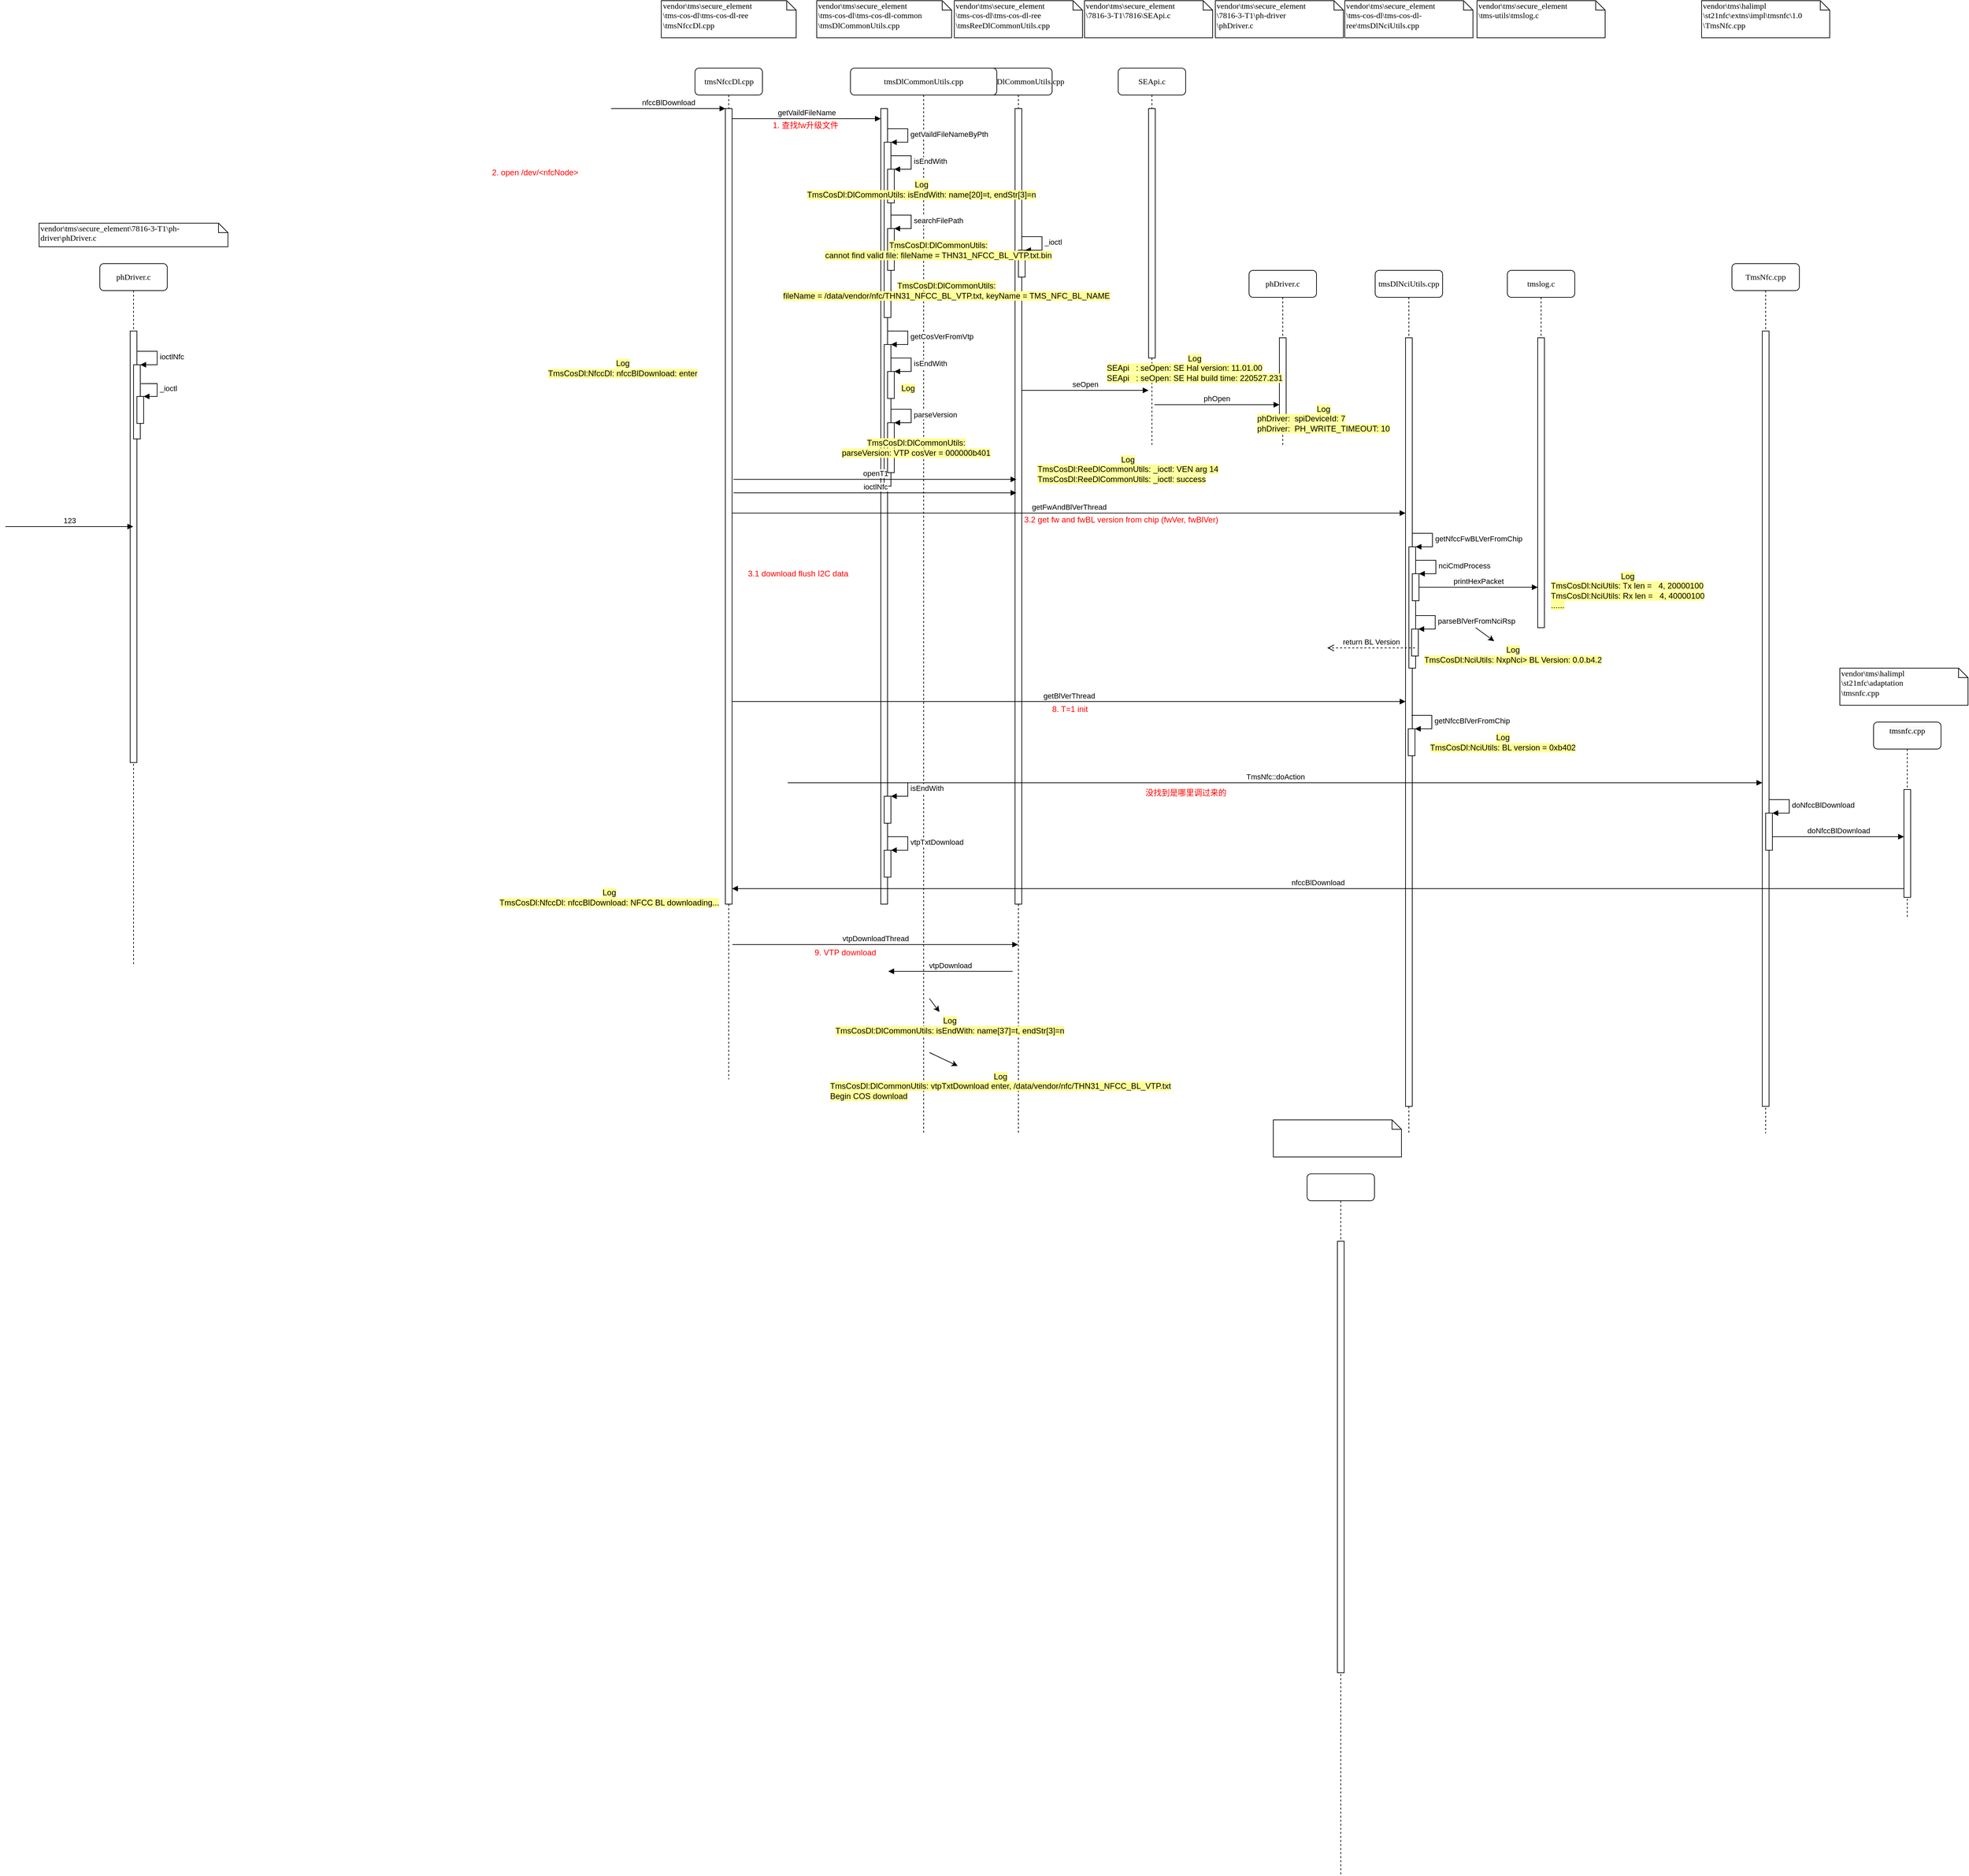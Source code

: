 <mxfile version="20.0.4" type="github">
  <diagram name="Page-1" id="13e1069c-82ec-6db2-03f1-153e76fe0fe0">
    <mxGraphModel dx="3437" dy="1519" grid="1" gridSize="10" guides="1" tooltips="1" connect="1" arrows="1" fold="1" page="1" pageScale="1" pageWidth="1100" pageHeight="850" background="none" math="0" shadow="0">
      <root>
        <mxCell id="0" />
        <mxCell id="1" parent="0" />
        <mxCell id="6wgtEtR7sXNdbjSEoORC-1" value="tmsReeDlCommonUtils.cpp" style="shape=umlLifeline;perimeter=lifelinePerimeter;whiteSpace=wrap;html=1;container=1;collapsible=0;recursiveResize=0;outlineConnect=0;rounded=1;shadow=0;comic=0;labelBackgroundColor=none;strokeWidth=1;fontFamily=Verdana;fontSize=12;align=center;" parent="1" vertex="1">
          <mxGeometry x="-628" y="-500" width="100" height="1580" as="geometry" />
        </mxCell>
        <mxCell id="6wgtEtR7sXNdbjSEoORC-2" value="" style="html=1;points=[];perimeter=orthogonalPerimeter;rounded=0;shadow=0;comic=0;labelBackgroundColor=none;strokeWidth=1;fontFamily=Verdana;fontSize=12;align=center;" parent="6wgtEtR7sXNdbjSEoORC-1" vertex="1">
          <mxGeometry x="45" y="60" width="10" height="1180" as="geometry" />
        </mxCell>
        <mxCell id="6wgtEtR7sXNdbjSEoORC-88" value="" style="html=1;points=[];perimeter=orthogonalPerimeter;" parent="6wgtEtR7sXNdbjSEoORC-1" vertex="1">
          <mxGeometry x="50" y="270" width="10" height="40" as="geometry" />
        </mxCell>
        <mxCell id="6wgtEtR7sXNdbjSEoORC-89" value="_ioctl" style="edgeStyle=orthogonalEdgeStyle;html=1;align=left;spacingLeft=2;endArrow=block;rounded=0;entryX=1;entryY=0;" parent="6wgtEtR7sXNdbjSEoORC-1" target="6wgtEtR7sXNdbjSEoORC-88" edge="1">
          <mxGeometry relative="1" as="geometry">
            <mxPoint x="55" y="250" as="sourcePoint" />
            <Array as="points">
              <mxPoint x="85" y="250" />
            </Array>
          </mxGeometry>
        </mxCell>
        <mxCell id="6wgtEtR7sXNdbjSEoORC-37" value="tmsDlCommonUtils.cpp" style="shape=umlLifeline;perimeter=lifelinePerimeter;whiteSpace=wrap;html=1;container=1;collapsible=0;recursiveResize=0;outlineConnect=0;rounded=1;shadow=0;comic=0;labelBackgroundColor=none;strokeWidth=1;fontFamily=Verdana;fontSize=12;align=center;" parent="1" vertex="1">
          <mxGeometry x="-827" y="-500" width="217" height="1580" as="geometry" />
        </mxCell>
        <mxCell id="6wgtEtR7sXNdbjSEoORC-38" value="" style="html=1;points=[];perimeter=orthogonalPerimeter;rounded=0;shadow=0;comic=0;labelBackgroundColor=none;strokeWidth=1;fontFamily=Verdana;fontSize=12;align=center;" parent="6wgtEtR7sXNdbjSEoORC-37" vertex="1">
          <mxGeometry x="45" y="60" width="10" height="1180" as="geometry" />
        </mxCell>
        <mxCell id="6wgtEtR7sXNdbjSEoORC-39" value="" style="html=1;points=[];perimeter=orthogonalPerimeter;" parent="6wgtEtR7sXNdbjSEoORC-37" vertex="1">
          <mxGeometry x="50" y="1080" width="10" height="40" as="geometry" />
        </mxCell>
        <mxCell id="6wgtEtR7sXNdbjSEoORC-40" value="isEndWith" style="edgeStyle=orthogonalEdgeStyle;html=1;align=left;spacingLeft=2;endArrow=block;rounded=0;entryX=1;entryY=0;" parent="6wgtEtR7sXNdbjSEoORC-37" target="6wgtEtR7sXNdbjSEoORC-39" edge="1">
          <mxGeometry relative="1" as="geometry">
            <mxPoint x="55" y="1060" as="sourcePoint" />
            <Array as="points">
              <mxPoint x="85" y="1060" />
            </Array>
          </mxGeometry>
        </mxCell>
        <mxCell id="6wgtEtR7sXNdbjSEoORC-41" value="" style="html=1;points=[];perimeter=orthogonalPerimeter;" parent="6wgtEtR7sXNdbjSEoORC-37" vertex="1">
          <mxGeometry x="50" y="1160" width="10" height="40" as="geometry" />
        </mxCell>
        <mxCell id="6wgtEtR7sXNdbjSEoORC-42" value="vtpTxtDownload" style="edgeStyle=orthogonalEdgeStyle;html=1;align=left;spacingLeft=2;endArrow=block;rounded=0;entryX=1;entryY=0;" parent="6wgtEtR7sXNdbjSEoORC-37" target="6wgtEtR7sXNdbjSEoORC-41" edge="1">
          <mxGeometry relative="1" as="geometry">
            <mxPoint x="55" y="1140" as="sourcePoint" />
            <Array as="points">
              <mxPoint x="85" y="1140" />
            </Array>
          </mxGeometry>
        </mxCell>
        <object label="getVaildFileName" id="6wgtEtR7sXNdbjSEoORC-49">
          <mxCell style="html=1;verticalAlign=bottom;endArrow=block;rounded=0;" parent="6wgtEtR7sXNdbjSEoORC-37" edge="1">
            <mxGeometry width="80" relative="1" as="geometry">
              <mxPoint x="-175.5" y="75" as="sourcePoint" />
              <mxPoint x="45" y="75" as="targetPoint" />
            </mxGeometry>
          </mxCell>
        </object>
        <mxCell id="-rd93zXeOg7RclRvKw8m-17" value="" style="html=1;points=[];perimeter=orthogonalPerimeter;labelBackgroundColor=#FFFF99;fontColor=#000000;" vertex="1" parent="6wgtEtR7sXNdbjSEoORC-37">
          <mxGeometry x="50" y="110" width="10" height="260" as="geometry" />
        </mxCell>
        <mxCell id="-rd93zXeOg7RclRvKw8m-18" value="getVaildFileNameByPth" style="edgeStyle=orthogonalEdgeStyle;html=1;align=left;spacingLeft=2;endArrow=block;rounded=0;entryX=1;entryY=0;fontColor=#000000;" edge="1" target="-rd93zXeOg7RclRvKw8m-17" parent="6wgtEtR7sXNdbjSEoORC-37">
          <mxGeometry relative="1" as="geometry">
            <mxPoint x="55" y="90" as="sourcePoint" />
            <Array as="points">
              <mxPoint x="85" y="90" />
            </Array>
          </mxGeometry>
        </mxCell>
        <mxCell id="-rd93zXeOg7RclRvKw8m-19" value="" style="html=1;points=[];perimeter=orthogonalPerimeter;labelBackgroundColor=#FFFF99;fontColor=#000000;" vertex="1" parent="6wgtEtR7sXNdbjSEoORC-37">
          <mxGeometry x="55" y="150" width="10" height="50" as="geometry" />
        </mxCell>
        <mxCell id="-rd93zXeOg7RclRvKw8m-20" value="isEndWith" style="edgeStyle=orthogonalEdgeStyle;html=1;align=left;spacingLeft=2;endArrow=block;rounded=0;entryX=1;entryY=0;fontColor=#000000;" edge="1" target="-rd93zXeOg7RclRvKw8m-19" parent="6wgtEtR7sXNdbjSEoORC-37">
          <mxGeometry relative="1" as="geometry">
            <mxPoint x="60" y="130" as="sourcePoint" />
            <Array as="points">
              <mxPoint x="90" y="130" />
            </Array>
          </mxGeometry>
        </mxCell>
        <mxCell id="-rd93zXeOg7RclRvKw8m-23" value="" style="html=1;points=[];perimeter=orthogonalPerimeter;labelBackgroundColor=#FFFF99;fontColor=#000000;" vertex="1" parent="6wgtEtR7sXNdbjSEoORC-37">
          <mxGeometry x="55" y="238" width="10" height="62" as="geometry" />
        </mxCell>
        <mxCell id="-rd93zXeOg7RclRvKw8m-24" value="searchFilePath" style="edgeStyle=orthogonalEdgeStyle;html=1;align=left;spacingLeft=2;endArrow=block;rounded=0;entryX=1;entryY=0;fontColor=#000000;" edge="1" target="-rd93zXeOg7RclRvKw8m-23" parent="6wgtEtR7sXNdbjSEoORC-37">
          <mxGeometry relative="1" as="geometry">
            <mxPoint x="60" y="218" as="sourcePoint" />
            <Array as="points">
              <mxPoint x="90" y="218" />
            </Array>
          </mxGeometry>
        </mxCell>
        <mxCell id="-rd93zXeOg7RclRvKw8m-27" value="" style="html=1;points=[];perimeter=orthogonalPerimeter;labelBackgroundColor=#FFFF99;fontColor=#000000;" vertex="1" parent="6wgtEtR7sXNdbjSEoORC-37">
          <mxGeometry x="50" y="410" width="10" height="210" as="geometry" />
        </mxCell>
        <mxCell id="-rd93zXeOg7RclRvKw8m-28" value="getCosVerFromVtp" style="edgeStyle=orthogonalEdgeStyle;html=1;align=left;spacingLeft=2;endArrow=block;rounded=0;entryX=1;entryY=0;fontColor=#000000;" edge="1" target="-rd93zXeOg7RclRvKw8m-27" parent="6wgtEtR7sXNdbjSEoORC-37">
          <mxGeometry relative="1" as="geometry">
            <mxPoint x="55" y="390" as="sourcePoint" />
            <Array as="points">
              <mxPoint x="85" y="390" />
            </Array>
          </mxGeometry>
        </mxCell>
        <mxCell id="6wgtEtR7sXNdbjSEoORC-51" value="openT1" style="html=1;verticalAlign=bottom;endArrow=block;rounded=0;" parent="6wgtEtR7sXNdbjSEoORC-37" edge="1">
          <mxGeometry width="80" relative="1" as="geometry">
            <mxPoint x="-173.5" y="610.0" as="sourcePoint" />
            <mxPoint x="246" y="610.0" as="targetPoint" />
          </mxGeometry>
        </mxCell>
        <mxCell id="-rd93zXeOg7RclRvKw8m-30" value="" style="html=1;points=[];perimeter=orthogonalPerimeter;labelBackgroundColor=#FFFF99;fontColor=#000000;" vertex="1" parent="6wgtEtR7sXNdbjSEoORC-37">
          <mxGeometry x="55" y="450" width="10" height="40" as="geometry" />
        </mxCell>
        <mxCell id="-rd93zXeOg7RclRvKw8m-31" value="isEndWith" style="edgeStyle=orthogonalEdgeStyle;html=1;align=left;spacingLeft=2;endArrow=block;rounded=0;entryX=1;entryY=0;fontColor=#000000;" edge="1" target="-rd93zXeOg7RclRvKw8m-30" parent="6wgtEtR7sXNdbjSEoORC-37">
          <mxGeometry relative="1" as="geometry">
            <mxPoint x="60" y="430" as="sourcePoint" />
            <Array as="points">
              <mxPoint x="90" y="430" />
            </Array>
          </mxGeometry>
        </mxCell>
        <mxCell id="-rd93zXeOg7RclRvKw8m-32" value="" style="html=1;points=[];perimeter=orthogonalPerimeter;labelBackgroundColor=#FFFF99;fontColor=#000000;" vertex="1" parent="6wgtEtR7sXNdbjSEoORC-37">
          <mxGeometry x="55" y="526" width="10" height="74" as="geometry" />
        </mxCell>
        <mxCell id="-rd93zXeOg7RclRvKw8m-33" value="parseVersion" style="edgeStyle=orthogonalEdgeStyle;html=1;align=left;spacingLeft=2;endArrow=block;rounded=0;entryX=1;entryY=0;fontColor=#000000;" edge="1" target="-rd93zXeOg7RclRvKw8m-32" parent="6wgtEtR7sXNdbjSEoORC-37">
          <mxGeometry relative="1" as="geometry">
            <mxPoint x="60" y="506" as="sourcePoint" />
            <Array as="points">
              <mxPoint x="90" y="506" />
            </Array>
          </mxGeometry>
        </mxCell>
        <mxCell id="-rd93zXeOg7RclRvKw8m-34" value="&lt;span style=&quot;background-color: rgb(255, 255, 153);&quot;&gt;Log&lt;/span&gt;&lt;span style=&quot;background-color: rgb(255, 255, 153);&quot;&gt;&lt;br&gt;&lt;/span&gt;" style="text;html=1;resizable=0;autosize=1;align=center;verticalAlign=middle;points=[];fillColor=none;strokeColor=none;rounded=0;" vertex="1" parent="6wgtEtR7sXNdbjSEoORC-37">
          <mxGeometry x="65" y="460" width="40" height="30" as="geometry" />
        </mxCell>
        <mxCell id="-rd93zXeOg7RclRvKw8m-36" value="&lt;span style=&quot;background-color: rgb(255, 255, 153);&quot;&gt;TmsCosDl:DlCommonUtils: &lt;br&gt;parseVersion: VTP cosVer = 000000b401&lt;/span&gt;" style="text;html=1;resizable=0;autosize=1;align=center;verticalAlign=middle;points=[];fillColor=none;strokeColor=none;rounded=0;" vertex="1" parent="6wgtEtR7sXNdbjSEoORC-37">
          <mxGeometry x="-23" y="543" width="240" height="40" as="geometry" />
        </mxCell>
        <mxCell id="7baba1c4bc27f4b0-8" value="tmsDlNciUtils.cpp" style="shape=umlLifeline;perimeter=lifelinePerimeter;whiteSpace=wrap;html=1;container=1;collapsible=0;recursiveResize=0;outlineConnect=0;rounded=1;shadow=0;comic=0;labelBackgroundColor=none;strokeWidth=1;fontFamily=Verdana;fontSize=12;align=center;" parent="1" vertex="1">
          <mxGeometry x="-49" y="-200" width="100" height="1280" as="geometry" />
        </mxCell>
        <mxCell id="7baba1c4bc27f4b0-9" value="" style="html=1;points=[];perimeter=orthogonalPerimeter;rounded=0;shadow=0;comic=0;labelBackgroundColor=none;strokeWidth=1;fontFamily=Verdana;fontSize=12;align=center;" parent="7baba1c4bc27f4b0-8" vertex="1">
          <mxGeometry x="45" y="100" width="10" height="1140" as="geometry" />
        </mxCell>
        <mxCell id="6wgtEtR7sXNdbjSEoORC-92" value="" style="html=1;points=[];perimeter=orthogonalPerimeter;" parent="7baba1c4bc27f4b0-8" vertex="1">
          <mxGeometry x="50" y="410" width="10" height="180" as="geometry" />
        </mxCell>
        <mxCell id="6wgtEtR7sXNdbjSEoORC-93" value="getNfccFwBLVerFromChip" style="edgeStyle=orthogonalEdgeStyle;html=1;align=left;spacingLeft=2;endArrow=block;rounded=0;entryX=1;entryY=0;" parent="7baba1c4bc27f4b0-8" target="6wgtEtR7sXNdbjSEoORC-92" edge="1">
          <mxGeometry relative="1" as="geometry">
            <mxPoint x="55" y="390" as="sourcePoint" />
            <Array as="points">
              <mxPoint x="85" y="390" />
            </Array>
          </mxGeometry>
        </mxCell>
        <mxCell id="6wgtEtR7sXNdbjSEoORC-94" value="" style="html=1;points=[];perimeter=orthogonalPerimeter;" parent="7baba1c4bc27f4b0-8" vertex="1">
          <mxGeometry x="55" y="450" width="10" height="40" as="geometry" />
        </mxCell>
        <mxCell id="6wgtEtR7sXNdbjSEoORC-95" value="nciCmdProcess" style="edgeStyle=orthogonalEdgeStyle;html=1;align=left;spacingLeft=2;endArrow=block;rounded=0;entryX=1;entryY=0;" parent="7baba1c4bc27f4b0-8" target="6wgtEtR7sXNdbjSEoORC-94" edge="1">
          <mxGeometry relative="1" as="geometry">
            <mxPoint x="60" y="430" as="sourcePoint" />
            <Array as="points">
              <mxPoint x="90" y="430" />
            </Array>
          </mxGeometry>
        </mxCell>
        <mxCell id="6wgtEtR7sXNdbjSEoORC-98" value="" style="html=1;points=[];perimeter=orthogonalPerimeter;" parent="7baba1c4bc27f4b0-8" vertex="1">
          <mxGeometry x="54" y="532" width="10" height="40" as="geometry" />
        </mxCell>
        <mxCell id="6wgtEtR7sXNdbjSEoORC-99" value="parseBlVerFromNciRsp" style="edgeStyle=orthogonalEdgeStyle;html=1;align=left;spacingLeft=2;endArrow=block;rounded=0;entryX=1;entryY=0;" parent="7baba1c4bc27f4b0-8" target="6wgtEtR7sXNdbjSEoORC-98" edge="1" source="6wgtEtR7sXNdbjSEoORC-92">
          <mxGeometry relative="1" as="geometry">
            <mxPoint x="69" y="512" as="sourcePoint" />
            <Array as="points">
              <mxPoint x="89" y="512" />
              <mxPoint x="89" y="532" />
            </Array>
          </mxGeometry>
        </mxCell>
        <mxCell id="-rd93zXeOg7RclRvKw8m-5" value="" style="html=1;points=[];perimeter=orthogonalPerimeter;labelBackgroundColor=#FFFF99;fontColor=#000000;" vertex="1" parent="7baba1c4bc27f4b0-8">
          <mxGeometry x="49" y="680" width="10" height="40" as="geometry" />
        </mxCell>
        <mxCell id="-rd93zXeOg7RclRvKw8m-6" value="getNfccBlVerFromChip" style="edgeStyle=orthogonalEdgeStyle;html=1;align=left;spacingLeft=2;endArrow=block;rounded=0;entryX=1;entryY=0;fontColor=#000000;" edge="1" target="-rd93zXeOg7RclRvKw8m-5" parent="7baba1c4bc27f4b0-8">
          <mxGeometry relative="1" as="geometry">
            <mxPoint x="54" y="660" as="sourcePoint" />
            <Array as="points">
              <mxPoint x="84" y="660" />
            </Array>
          </mxGeometry>
        </mxCell>
        <mxCell id="7baba1c4bc27f4b0-2" value="TmsNfc.cpp" style="shape=umlLifeline;perimeter=lifelinePerimeter;whiteSpace=wrap;html=1;container=1;collapsible=0;recursiveResize=0;outlineConnect=0;rounded=1;shadow=0;comic=0;labelBackgroundColor=none;strokeWidth=1;fontFamily=Verdana;fontSize=12;align=center;" parent="1" vertex="1">
          <mxGeometry x="480" y="-210" width="100" height="1290" as="geometry" />
        </mxCell>
        <mxCell id="7baba1c4bc27f4b0-10" value="" style="html=1;points=[];perimeter=orthogonalPerimeter;rounded=0;shadow=0;comic=0;labelBackgroundColor=none;strokeWidth=1;fontFamily=Verdana;fontSize=12;align=center;" parent="7baba1c4bc27f4b0-2" vertex="1">
          <mxGeometry x="45" y="100" width="10" height="1150" as="geometry" />
        </mxCell>
        <mxCell id="Ku6d6TWkNU5Iu4rAbxKe-25" value="" style="html=1;points=[];perimeter=orthogonalPerimeter;" parent="7baba1c4bc27f4b0-2" vertex="1">
          <mxGeometry x="50" y="815" width="10" height="55" as="geometry" />
        </mxCell>
        <mxCell id="Ku6d6TWkNU5Iu4rAbxKe-26" value="doNfccBlDownload" style="edgeStyle=orthogonalEdgeStyle;html=1;align=left;spacingLeft=2;endArrow=block;rounded=0;entryX=1;entryY=0;" parent="7baba1c4bc27f4b0-2" target="Ku6d6TWkNU5Iu4rAbxKe-25" edge="1">
          <mxGeometry relative="1" as="geometry">
            <mxPoint x="55" y="795" as="sourcePoint" />
            <Array as="points">
              <mxPoint x="85" y="795" />
            </Array>
          </mxGeometry>
        </mxCell>
        <mxCell id="Ku6d6TWkNU5Iu4rAbxKe-24" value="&lt;div style=&quot;text-align: left;&quot;&gt;&lt;span style=&quot;font-size: 11px;&quot;&gt;TmsNfc::doAction&lt;/span&gt;&lt;/div&gt;" style="html=1;verticalAlign=bottom;endArrow=block;rounded=0;" parent="7baba1c4bc27f4b0-2" edge="1">
          <mxGeometry width="80" relative="1" as="geometry">
            <mxPoint x="-1400" y="770" as="sourcePoint" />
            <mxPoint x="45" y="770" as="targetPoint" />
          </mxGeometry>
        </mxCell>
        <mxCell id="-rd93zXeOg7RclRvKw8m-12" value="&lt;font color=&quot;#000000&quot;&gt;doNfccBlDownload&lt;/font&gt;" style="html=1;verticalAlign=bottom;endArrow=block;rounded=0;fontColor=#FF0000;" edge="1" parent="7baba1c4bc27f4b0-2" target="-rd93zXeOg7RclRvKw8m-11">
          <mxGeometry width="80" relative="1" as="geometry">
            <mxPoint x="60" y="850" as="sourcePoint" />
            <mxPoint x="140" y="850" as="targetPoint" />
          </mxGeometry>
        </mxCell>
        <mxCell id="Ku6d6TWkNU5Iu4rAbxKe-1" value="tmsNfccDl.cpp" style="shape=umlLifeline;perimeter=lifelinePerimeter;whiteSpace=wrap;html=1;container=1;collapsible=0;recursiveResize=0;outlineConnect=0;rounded=1;shadow=0;comic=0;labelBackgroundColor=none;strokeWidth=1;fontFamily=Verdana;fontSize=12;align=center;" parent="1" vertex="1">
          <mxGeometry x="-1057.5" y="-500" width="100" height="1500" as="geometry" />
        </mxCell>
        <mxCell id="Ku6d6TWkNU5Iu4rAbxKe-2" value="" style="html=1;points=[];perimeter=orthogonalPerimeter;rounded=0;shadow=0;comic=0;labelBackgroundColor=none;strokeWidth=1;fontFamily=Verdana;fontSize=12;align=center;" parent="Ku6d6TWkNU5Iu4rAbxKe-1" vertex="1">
          <mxGeometry x="45" y="60" width="10" height="1180" as="geometry" />
        </mxCell>
        <mxCell id="6wgtEtR7sXNdbjSEoORC-17" value="tmslog.c" style="shape=umlLifeline;perimeter=lifelinePerimeter;whiteSpace=wrap;html=1;container=1;collapsible=0;recursiveResize=0;outlineConnect=0;rounded=1;shadow=0;comic=0;labelBackgroundColor=none;strokeWidth=1;fontFamily=Verdana;fontSize=12;align=center;" parent="1" vertex="1">
          <mxGeometry x="147" y="-200" width="100" height="530" as="geometry" />
        </mxCell>
        <mxCell id="6wgtEtR7sXNdbjSEoORC-18" value="" style="html=1;points=[];perimeter=orthogonalPerimeter;rounded=0;shadow=0;comic=0;labelBackgroundColor=none;strokeWidth=1;fontFamily=Verdana;fontSize=12;align=center;" parent="6wgtEtR7sXNdbjSEoORC-17" vertex="1">
          <mxGeometry x="45" y="100" width="10" height="430" as="geometry" />
        </mxCell>
        <mxCell id="6wgtEtR7sXNdbjSEoORC-83" value="&lt;span style=&quot;text-align: left;&quot;&gt;phDriver.c&lt;/span&gt;" style="shape=umlLifeline;perimeter=lifelinePerimeter;whiteSpace=wrap;html=1;container=1;collapsible=0;recursiveResize=0;outlineConnect=0;rounded=1;shadow=0;comic=0;labelBackgroundColor=none;strokeWidth=1;fontFamily=Verdana;fontSize=12;align=center;" parent="1" vertex="1">
          <mxGeometry x="-236" y="-200" width="100" height="260" as="geometry" />
        </mxCell>
        <mxCell id="6wgtEtR7sXNdbjSEoORC-84" value="" style="html=1;points=[];perimeter=orthogonalPerimeter;rounded=0;shadow=0;comic=0;labelBackgroundColor=none;strokeWidth=1;fontFamily=Verdana;fontSize=12;align=center;" parent="6wgtEtR7sXNdbjSEoORC-83" vertex="1">
          <mxGeometry x="45" y="100" width="10" height="140" as="geometry" />
        </mxCell>
        <mxCell id="6wgtEtR7sXNdbjSEoORC-60" value="&lt;span style=&quot;text-align: left;&quot;&gt;SEApi.c&lt;/span&gt;" style="shape=umlLifeline;perimeter=lifelinePerimeter;whiteSpace=wrap;html=1;container=1;collapsible=0;recursiveResize=0;outlineConnect=0;rounded=1;shadow=0;comic=0;labelBackgroundColor=none;strokeWidth=1;fontFamily=Verdana;fontSize=12;align=center;" parent="1" vertex="1">
          <mxGeometry x="-430" y="-500" width="100" height="560" as="geometry" />
        </mxCell>
        <mxCell id="6wgtEtR7sXNdbjSEoORC-61" value="" style="html=1;points=[];perimeter=orthogonalPerimeter;rounded=0;shadow=0;comic=0;labelBackgroundColor=none;strokeWidth=1;fontFamily=Verdana;fontSize=12;align=center;" parent="6wgtEtR7sXNdbjSEoORC-60" vertex="1">
          <mxGeometry x="45" y="60" width="10" height="370" as="geometry" />
        </mxCell>
        <mxCell id="Ku6d6TWkNU5Iu4rAbxKe-15" value="return BL Version" style="html=1;verticalAlign=bottom;endArrow=open;dashed=1;endSize=8;rounded=0;exitX=0.5;exitY=0.7;exitDx=0;exitDy=0;exitPerimeter=0;" parent="1" source="6wgtEtR7sXNdbjSEoORC-98" edge="1">
          <mxGeometry relative="1" as="geometry">
            <mxPoint x="10" y="360" as="sourcePoint" />
            <mxPoint x="-120" y="360" as="targetPoint" />
          </mxGeometry>
        </mxCell>
        <mxCell id="Ku6d6TWkNU5Iu4rAbxKe-17" value="&lt;span style=&quot;background-color: rgb(255, 255, 153);&quot;&gt;Log&lt;br&gt;&lt;/span&gt;&lt;div style=&quot;text-align: left;&quot;&gt;&lt;span style=&quot;background-color: rgb(255, 255, 153);&quot;&gt;TmsCosDl:NciUtils: NxpNci&amp;gt; BL Version: 0.0.b4.2&lt;/span&gt;&lt;/div&gt;" style="text;html=1;resizable=0;autosize=1;align=center;verticalAlign=middle;points=[];fillColor=none;strokeColor=none;rounded=0;" parent="1" vertex="1">
          <mxGeometry x="10" y="350" width="290" height="40" as="geometry" />
        </mxCell>
        <mxCell id="Ku6d6TWkNU5Iu4rAbxKe-18" value="" style="endArrow=classic;html=1;rounded=0;" parent="1" target="Ku6d6TWkNU5Iu4rAbxKe-17" edge="1">
          <mxGeometry width="50" height="50" relative="1" as="geometry">
            <mxPoint x="100" y="330" as="sourcePoint" />
            <mxPoint x="136.667" y="370" as="targetPoint" />
          </mxGeometry>
        </mxCell>
        <mxCell id="Ku6d6TWkNU5Iu4rAbxKe-22" value="&lt;span style=&quot;background-color: rgb(255, 255, 153);&quot;&gt;Log&lt;br&gt;TmsCosDl:NfccDl: nfccBlDownload: NFCC BL downloading...&lt;/span&gt;" style="text;html=1;resizable=0;autosize=1;align=center;verticalAlign=middle;points=[];fillColor=none;strokeColor=none;rounded=0;" parent="1" vertex="1">
          <mxGeometry x="-1360" y="710" width="350" height="40" as="geometry" />
        </mxCell>
        <mxCell id="6wgtEtR7sXNdbjSEoORC-4" value="vendor\tms\secure_element&lt;br&gt;\tms-cos-dl\tms-cos-dl-ree&lt;br&gt;\tmsReeDlCommonUtils.cpp" style="shape=note;whiteSpace=wrap;html=1;size=14;verticalAlign=top;align=left;spacingTop=-6;rounded=0;shadow=0;comic=0;labelBackgroundColor=none;strokeWidth=1;fontFamily=Verdana;fontSize=12" parent="1" vertex="1">
          <mxGeometry x="-673" y="-600" width="190" height="55" as="geometry" />
        </mxCell>
        <mxCell id="6wgtEtR7sXNdbjSEoORC-16" value="&lt;span style=&quot;background-color: rgb(255, 255, 153);&quot;&gt;Log&lt;br&gt;&lt;/span&gt;&lt;div style=&quot;text-align: left;&quot;&gt;&lt;span style=&quot;background-color: rgb(255, 255, 153);&quot;&gt;TmsCosDl:NciUtils: Tx len =&amp;nbsp; &amp;nbsp;4, 20000100&lt;/span&gt;&lt;/div&gt;&lt;div style=&quot;text-align: left;&quot;&gt;&lt;span style=&quot;background-color: rgb(255, 255, 153);&quot;&gt;TmsCosDl:NciUtils: Rx len =&amp;nbsp; &amp;nbsp;4, 40000100&lt;/span&gt;&lt;/div&gt;&lt;div style=&quot;text-align: left;&quot;&gt;&lt;span style=&quot;background-color: rgb(255, 255, 153);&quot;&gt;......&lt;/span&gt;&lt;/div&gt;" style="text;html=1;resizable=0;autosize=1;align=center;verticalAlign=middle;points=[];fillColor=none;strokeColor=none;rounded=0;" parent="1" vertex="1">
          <mxGeometry x="200" y="240" width="250" height="70" as="geometry" />
        </mxCell>
        <mxCell id="6wgtEtR7sXNdbjSEoORC-29" value="&lt;span style=&quot;text-align: left;&quot;&gt;phDriver.c&lt;/span&gt;" style="shape=umlLifeline;perimeter=lifelinePerimeter;whiteSpace=wrap;html=1;container=1;collapsible=0;recursiveResize=0;outlineConnect=0;rounded=1;shadow=0;comic=0;labelBackgroundColor=none;strokeWidth=1;fontFamily=Verdana;fontSize=12;align=center;" parent="1" vertex="1">
          <mxGeometry x="-1940" y="-210" width="100" height="1040" as="geometry" />
        </mxCell>
        <mxCell id="6wgtEtR7sXNdbjSEoORC-30" value="" style="html=1;points=[];perimeter=orthogonalPerimeter;rounded=0;shadow=0;comic=0;labelBackgroundColor=none;strokeWidth=1;fontFamily=Verdana;fontSize=12;align=center;" parent="6wgtEtR7sXNdbjSEoORC-29" vertex="1">
          <mxGeometry x="45" y="100" width="10" height="640" as="geometry" />
        </mxCell>
        <mxCell id="6wgtEtR7sXNdbjSEoORC-31" value="" style="html=1;points=[];perimeter=orthogonalPerimeter;" parent="6wgtEtR7sXNdbjSEoORC-29" vertex="1">
          <mxGeometry x="50" y="150" width="10" height="110" as="geometry" />
        </mxCell>
        <mxCell id="6wgtEtR7sXNdbjSEoORC-32" value="ioctlNfc" style="edgeStyle=orthogonalEdgeStyle;html=1;align=left;spacingLeft=2;endArrow=block;rounded=0;entryX=1;entryY=0;" parent="6wgtEtR7sXNdbjSEoORC-29" target="6wgtEtR7sXNdbjSEoORC-31" edge="1">
          <mxGeometry relative="1" as="geometry">
            <mxPoint x="55" y="130" as="sourcePoint" />
            <Array as="points">
              <mxPoint x="85" y="130" />
            </Array>
          </mxGeometry>
        </mxCell>
        <mxCell id="6wgtEtR7sXNdbjSEoORC-33" value="" style="html=1;points=[];perimeter=orthogonalPerimeter;" parent="6wgtEtR7sXNdbjSEoORC-29" vertex="1">
          <mxGeometry x="55" y="197" width="10" height="40" as="geometry" />
        </mxCell>
        <mxCell id="6wgtEtR7sXNdbjSEoORC-34" value="_ioctl" style="edgeStyle=orthogonalEdgeStyle;html=1;align=left;spacingLeft=2;endArrow=block;rounded=0;entryX=1;entryY=0;exitX=1.086;exitY=0.254;exitDx=0;exitDy=0;exitPerimeter=0;" parent="6wgtEtR7sXNdbjSEoORC-29" source="6wgtEtR7sXNdbjSEoORC-31" target="6wgtEtR7sXNdbjSEoORC-33" edge="1">
          <mxGeometry relative="1" as="geometry">
            <mxPoint x="55" y="177" as="sourcePoint" />
            <Array as="points">
              <mxPoint x="85" y="178" />
              <mxPoint x="85" y="197" />
            </Array>
          </mxGeometry>
        </mxCell>
        <mxCell id="6wgtEtR7sXNdbjSEoORC-35" value="vendor\tms\secure_element\7816-3-T1\ph-driver\phDriver.c" style="shape=note;whiteSpace=wrap;html=1;size=14;verticalAlign=top;align=left;spacingTop=-6;rounded=0;shadow=0;comic=0;labelBackgroundColor=none;strokeWidth=1;fontFamily=Verdana;fontSize=12" parent="1" vertex="1">
          <mxGeometry x="-2030" y="-270" width="280" height="35" as="geometry" />
        </mxCell>
        <mxCell id="6wgtEtR7sXNdbjSEoORC-36" value="123" style="html=1;verticalAlign=bottom;endArrow=block;rounded=0;" parent="1" target="6wgtEtR7sXNdbjSEoORC-29" edge="1">
          <mxGeometry width="80" relative="1" as="geometry">
            <mxPoint x="-2080" y="180" as="sourcePoint" />
            <mxPoint x="-1970.5" y="180" as="targetPoint" />
          </mxGeometry>
        </mxCell>
        <mxCell id="6wgtEtR7sXNdbjSEoORC-43" value="vendor\tms\secure_element&lt;br&gt;\tms-cos-dl\tms-cos-dl-common&lt;br&gt;\tmsDlCommonUtils.cpp" style="shape=note;whiteSpace=wrap;html=1;size=14;verticalAlign=top;align=left;spacingTop=-6;rounded=0;shadow=0;comic=0;labelBackgroundColor=none;strokeWidth=1;fontFamily=Verdana;fontSize=12" parent="1" vertex="1">
          <mxGeometry x="-877" y="-600" width="200" height="55" as="geometry" />
        </mxCell>
        <mxCell id="6wgtEtR7sXNdbjSEoORC-45" value="&lt;span style=&quot;background-color: rgb(255, 255, 153);&quot;&gt;Log&lt;br&gt;TmsCosDl:DlCommonUtils: isEndWith: name[37]=t, endStr[3]=n&lt;/span&gt;" style="text;html=1;resizable=0;autosize=1;align=center;verticalAlign=middle;points=[];fillColor=none;strokeColor=none;rounded=0;" parent="1" vertex="1">
          <mxGeometry x="-860" y="900" width="360" height="40" as="geometry" />
        </mxCell>
        <mxCell id="6wgtEtR7sXNdbjSEoORC-46" value="&lt;span style=&quot;background-color: rgb(255, 255, 153);&quot;&gt;Log&lt;br&gt;&lt;/span&gt;&lt;div style=&quot;text-align: left;&quot;&gt;&lt;span style=&quot;background-color: rgb(255, 255, 153);&quot;&gt;TmsCosDl:DlCommonUtils: vtpTxtDownload enter, /data/vendor/nfc/THN31_NFCC_BL_VTP.txt&lt;/span&gt;&lt;/div&gt;&lt;div style=&quot;text-align: left;&quot;&gt;&lt;span style=&quot;background-color: rgb(255, 255, 153);&quot;&gt;Begin COS download&lt;/span&gt;&lt;/div&gt;" style="text;html=1;resizable=0;autosize=1;align=center;verticalAlign=middle;points=[];fillColor=none;strokeColor=none;rounded=0;" parent="1" vertex="1">
          <mxGeometry x="-870" y="980" width="530" height="60" as="geometry" />
        </mxCell>
        <mxCell id="6wgtEtR7sXNdbjSEoORC-47" value="" style="endArrow=classic;html=1;rounded=0;" parent="1" target="6wgtEtR7sXNdbjSEoORC-45" edge="1">
          <mxGeometry width="50" height="50" relative="1" as="geometry">
            <mxPoint x="-710" y="880" as="sourcePoint" />
            <mxPoint x="-570" y="1270" as="targetPoint" />
          </mxGeometry>
        </mxCell>
        <mxCell id="6wgtEtR7sXNdbjSEoORC-48" value="" style="endArrow=classic;html=1;rounded=0;" parent="1" target="6wgtEtR7sXNdbjSEoORC-46" edge="1">
          <mxGeometry width="50" height="50" relative="1" as="geometry">
            <mxPoint x="-710" y="960" as="sourcePoint" />
            <mxPoint x="-576" y="1360" as="targetPoint" />
          </mxGeometry>
        </mxCell>
        <mxCell id="6wgtEtR7sXNdbjSEoORC-50" value="&lt;font color=&quot;#ff0000&quot;&gt;1.&amp;nbsp;查找fw升级文件&lt;/font&gt;" style="text;html=1;resizable=0;autosize=1;align=center;verticalAlign=middle;points=[];fillColor=none;strokeColor=none;rounded=0;" parent="1" vertex="1">
          <mxGeometry x="-954.5" y="-430" width="120" height="30" as="geometry" />
        </mxCell>
        <mxCell id="6wgtEtR7sXNdbjSEoORC-71" value="vendor\tms\secure_element&lt;br&gt;\7816-3-T1\7816\SEApi.c" style="shape=note;whiteSpace=wrap;html=1;size=14;verticalAlign=top;align=left;spacingTop=-6;rounded=0;shadow=0;comic=0;labelBackgroundColor=none;strokeWidth=1;fontFamily=Verdana;fontSize=12" parent="1" vertex="1">
          <mxGeometry x="-480" y="-600" width="190" height="55" as="geometry" />
        </mxCell>
        <mxCell id="6wgtEtR7sXNdbjSEoORC-72" value="vendor\tms\secure_element&lt;br&gt;\tms-cos-dl\tms-cos-dl-ree&lt;br&gt;\tmsNfccDl.cpp" style="shape=note;whiteSpace=wrap;html=1;size=14;verticalAlign=top;align=left;spacingTop=-6;rounded=0;shadow=0;comic=0;labelBackgroundColor=none;strokeWidth=1;fontFamily=Verdana;fontSize=12" parent="1" vertex="1">
          <mxGeometry x="-1107.5" y="-600" width="200" height="55" as="geometry" />
        </mxCell>
        <mxCell id="6wgtEtR7sXNdbjSEoORC-73" value="vendor\tms\secure_element&lt;br&gt;\tms-cos-dl\tms-cos-dl-ree\tmsDlNciUtils.cpp" style="shape=note;whiteSpace=wrap;html=1;size=14;verticalAlign=top;align=left;spacingTop=-6;rounded=0;shadow=0;comic=0;labelBackgroundColor=none;strokeWidth=1;fontFamily=Verdana;fontSize=12" parent="1" vertex="1">
          <mxGeometry x="-94" y="-600" width="190" height="55" as="geometry" />
        </mxCell>
        <mxCell id="6wgtEtR7sXNdbjSEoORC-74" value="vendor\tms\halimpl&lt;br&gt;\st21nfc\extns\impl\tmsnfc\1.0&lt;br&gt;\TmsNfc.cpp" style="shape=note;whiteSpace=wrap;html=1;size=14;verticalAlign=top;align=left;spacingTop=-6;rounded=0;shadow=0;comic=0;labelBackgroundColor=none;strokeWidth=1;fontFamily=Verdana;fontSize=12" parent="1" vertex="1">
          <mxGeometry x="435" y="-600" width="190" height="55" as="geometry" />
        </mxCell>
        <mxCell id="6wgtEtR7sXNdbjSEoORC-79" value="" style="shape=umlLifeline;perimeter=lifelinePerimeter;whiteSpace=wrap;html=1;container=1;collapsible=0;recursiveResize=0;outlineConnect=0;rounded=1;shadow=0;comic=0;labelBackgroundColor=none;strokeWidth=1;fontFamily=Verdana;fontSize=12;align=center;" parent="1" vertex="1">
          <mxGeometry x="-150" y="1140" width="100" height="1040" as="geometry" />
        </mxCell>
        <mxCell id="6wgtEtR7sXNdbjSEoORC-80" value="" style="html=1;points=[];perimeter=orthogonalPerimeter;rounded=0;shadow=0;comic=0;labelBackgroundColor=none;strokeWidth=1;fontFamily=Verdana;fontSize=12;align=center;" parent="6wgtEtR7sXNdbjSEoORC-79" vertex="1">
          <mxGeometry x="45" y="100" width="10" height="640" as="geometry" />
        </mxCell>
        <mxCell id="6wgtEtR7sXNdbjSEoORC-81" value="" style="shape=note;whiteSpace=wrap;html=1;size=14;verticalAlign=top;align=left;spacingTop=-6;rounded=0;shadow=0;comic=0;labelBackgroundColor=none;strokeWidth=1;fontFamily=Verdana;fontSize=12" parent="1" vertex="1">
          <mxGeometry x="-200" y="1060" width="190" height="55" as="geometry" />
        </mxCell>
        <mxCell id="6wgtEtR7sXNdbjSEoORC-82" value="vendor\tms\secure_element&lt;br&gt;\7816-3-T1\ph-driver&lt;br&gt;\phDriver.c" style="shape=note;whiteSpace=wrap;html=1;size=14;verticalAlign=top;align=left;spacingTop=-6;rounded=0;shadow=0;comic=0;labelBackgroundColor=none;strokeWidth=1;fontFamily=Verdana;fontSize=12" parent="1" vertex="1">
          <mxGeometry x="-286" y="-600" width="190" height="55" as="geometry" />
        </mxCell>
        <mxCell id="6wgtEtR7sXNdbjSEoORC-85" value="phOpen" style="html=1;verticalAlign=bottom;endArrow=block;rounded=0;exitX=0.892;exitY=0.157;exitDx=0;exitDy=0;exitPerimeter=0;" parent="1" edge="1">
          <mxGeometry width="80" relative="1" as="geometry">
            <mxPoint x="-376.08" y="-0.73" as="sourcePoint" />
            <mxPoint x="-191" y="-0.73" as="targetPoint" />
          </mxGeometry>
        </mxCell>
        <mxCell id="6wgtEtR7sXNdbjSEoORC-87" value="ioctlNfc" style="html=1;verticalAlign=bottom;endArrow=block;rounded=0;" parent="1" edge="1">
          <mxGeometry width="80" relative="1" as="geometry">
            <mxPoint x="-1000.5" y="130" as="sourcePoint" />
            <mxPoint x="-581" y="130" as="targetPoint" />
          </mxGeometry>
        </mxCell>
        <mxCell id="6wgtEtR7sXNdbjSEoORC-10" value="&lt;span style=&quot;background-color: rgb(255, 255, 153);&quot;&gt;Log&lt;br&gt;&lt;/span&gt;&lt;div style=&quot;text-align: left;&quot;&gt;&lt;span style=&quot;background-color: rgb(255, 255, 153);&quot;&gt;TmsCosDl:ReeDlCommonUtils: _ioctl: VEN arg 14&lt;/span&gt;&lt;/div&gt;&lt;div style=&quot;text-align: left;&quot;&gt;&lt;span style=&quot;background-color: rgb(255, 255, 153);&quot;&gt;TmsCosDl:ReeDlCommonUtils: _ioctl: success&lt;/span&gt;&lt;/div&gt;" style="text;html=1;resizable=0;autosize=1;align=center;verticalAlign=middle;points=[];fillColor=none;strokeColor=none;rounded=0;" parent="1" vertex="1">
          <mxGeometry x="-561" y="65" width="290" height="60" as="geometry" />
        </mxCell>
        <mxCell id="6wgtEtR7sXNdbjSEoORC-90" value="&lt;font color=&quot;#ff0000&quot;&gt;3.1 download flush I2C data&lt;/font&gt;" style="text;html=1;resizable=0;autosize=1;align=center;verticalAlign=middle;points=[];fillColor=none;strokeColor=none;rounded=0;" parent="1" vertex="1">
          <mxGeometry x="-990" y="235" width="170" height="30" as="geometry" />
        </mxCell>
        <mxCell id="6wgtEtR7sXNdbjSEoORC-75" value="seOpen" style="html=1;verticalAlign=bottom;endArrow=block;rounded=0;" parent="1" edge="1">
          <mxGeometry width="80" relative="1" as="geometry">
            <mxPoint x="-573" y="-22" as="sourcePoint" />
            <mxPoint x="-385" y="-22" as="targetPoint" />
          </mxGeometry>
        </mxCell>
        <mxCell id="6wgtEtR7sXNdbjSEoORC-91" value="&lt;font color=&quot;#ff0000&quot;&gt;3.2 get fw and fwBL version from chip (fwVer, fwBlVer)&lt;/font&gt;" style="text;html=1;resizable=0;autosize=1;align=center;verticalAlign=middle;points=[];fillColor=none;strokeColor=none;rounded=0;" parent="1" vertex="1">
          <mxGeometry x="-581" y="155" width="310" height="30" as="geometry" />
        </mxCell>
        <mxCell id="6wgtEtR7sXNdbjSEoORC-96" value="&lt;span style=&quot;text-align: left;&quot;&gt;printHexPacket&lt;/span&gt;" style="html=1;verticalAlign=bottom;endArrow=block;rounded=0;" parent="1" source="6wgtEtR7sXNdbjSEoORC-94" target="6wgtEtR7sXNdbjSEoORC-18" edge="1">
          <mxGeometry width="80" relative="1" as="geometry">
            <mxPoint x="105" y="263.94" as="sourcePoint" />
            <mxPoint x="260" y="264" as="targetPoint" />
          </mxGeometry>
        </mxCell>
        <mxCell id="6wgtEtR7sXNdbjSEoORC-97" value="vendor\tms\secure_element&lt;br&gt;\tms-utils\tmslog.c" style="shape=note;whiteSpace=wrap;html=1;size=14;verticalAlign=top;align=left;spacingTop=-6;rounded=0;shadow=0;comic=0;labelBackgroundColor=none;strokeWidth=1;fontFamily=Verdana;fontSize=12" parent="1" vertex="1">
          <mxGeometry x="102" y="-600" width="190" height="55" as="geometry" />
        </mxCell>
        <mxCell id="6wgtEtR7sXNdbjSEoORC-86" value="&lt;span style=&quot;background-color: rgb(255, 255, 153);&quot;&gt;Log&lt;br&gt;&lt;/span&gt;&lt;div style=&quot;text-align: left;&quot;&gt;&lt;span style=&quot;background-color: rgb(255, 255, 153);&quot;&gt;phDriver:&amp;nbsp; spiDeviceId: 7&lt;/span&gt;&lt;/div&gt;&lt;div style=&quot;text-align: left;&quot;&gt;&lt;span style=&quot;background-color: rgb(255, 255, 153);&quot;&gt;phDriver:&amp;nbsp; PH_WRITE_TIMEOUT: 10&lt;/span&gt;&lt;/div&gt;" style="text;html=1;resizable=0;autosize=1;align=center;verticalAlign=middle;points=[];fillColor=none;strokeColor=none;rounded=0;" parent="1" vertex="1">
          <mxGeometry x="-236" y="-10" width="220" height="60" as="geometry" />
        </mxCell>
        <mxCell id="6wgtEtR7sXNdbjSEoORC-101" value="&lt;font color=&quot;#ff0000&quot;&gt;9. VTP download&lt;/font&gt;" style="text;html=1;resizable=0;autosize=1;align=center;verticalAlign=middle;points=[];fillColor=none;strokeColor=none;rounded=0;" parent="1" vertex="1">
          <mxGeometry x="-890" y="797" width="110" height="30" as="geometry" />
        </mxCell>
        <mxCell id="6wgtEtR7sXNdbjSEoORC-102" value="vtpDownload" style="html=1;verticalAlign=bottom;endArrow=block;rounded=0;entryX=1.109;entryY=0.365;entryDx=0;entryDy=0;entryPerimeter=0;exitX=-0.357;exitY=0.673;exitDx=0;exitDy=0;exitPerimeter=0;" parent="1" edge="1">
          <mxGeometry width="80" relative="1" as="geometry">
            <mxPoint x="-586.57" y="839.72" as="sourcePoint" />
            <mxPoint x="-770.91" y="839.7" as="targetPoint" />
          </mxGeometry>
        </mxCell>
        <mxCell id="Ku6d6TWkNU5Iu4rAbxKe-6" value="&lt;span style=&quot;text-align: left;&quot;&gt;getFwAndBlVerThread&lt;/span&gt;" style="html=1;verticalAlign=bottom;endArrow=block;rounded=0;" parent="1" edge="1">
          <mxGeometry width="80" relative="1" as="geometry">
            <mxPoint x="-1002.5" y="160" as="sourcePoint" />
            <mxPoint x="-4" y="160" as="targetPoint" />
          </mxGeometry>
        </mxCell>
        <mxCell id="6wgtEtR7sXNdbjSEoORC-100" value="vtpDownloadThread" style="html=1;verticalAlign=bottom;endArrow=block;rounded=0;" parent="1" edge="1">
          <mxGeometry width="80" relative="1" as="geometry">
            <mxPoint x="-1002" y="800" as="sourcePoint" />
            <mxPoint x="-578.5" y="800" as="targetPoint" />
          </mxGeometry>
        </mxCell>
        <mxCell id="-rd93zXeOg7RclRvKw8m-1" value="getBlVerThread" style="html=1;verticalAlign=bottom;endArrow=block;rounded=0;fontColor=#000000;" edge="1" parent="1" target="7baba1c4bc27f4b0-9">
          <mxGeometry width="80" relative="1" as="geometry">
            <mxPoint x="-1003" y="439.52" as="sourcePoint" />
            <mxPoint x="-4.547e-13" y="439.52" as="targetPoint" />
          </mxGeometry>
        </mxCell>
        <mxCell id="-rd93zXeOg7RclRvKw8m-2" value="&lt;font color=&quot;#ff0000&quot;&gt;8. T=1 init&lt;/font&gt;" style="text;html=1;resizable=0;autosize=1;align=center;verticalAlign=middle;points=[];fillColor=none;strokeColor=none;rounded=0;" vertex="1" parent="1">
          <mxGeometry x="-542" y="436" width="80" height="30" as="geometry" />
        </mxCell>
        <mxCell id="-rd93zXeOg7RclRvKw8m-7" value="&lt;span style=&quot;background-color: rgb(255, 255, 153);&quot;&gt;Log&lt;br&gt;&lt;/span&gt;&lt;div style=&quot;text-align: left;&quot;&gt;&lt;span style=&quot;background-color: rgb(255, 255, 153);&quot;&gt;TmsCosDl:NciUtils: BL version = 0xb402&lt;/span&gt;&lt;br&gt;&lt;/div&gt;" style="text;html=1;resizable=0;autosize=1;align=center;verticalAlign=middle;points=[];fillColor=none;strokeColor=none;rounded=0;" vertex="1" parent="1">
          <mxGeometry x="20" y="480" width="240" height="40" as="geometry" />
        </mxCell>
        <mxCell id="-rd93zXeOg7RclRvKw8m-8" value="&lt;font color=&quot;#ff0000&quot;&gt;没找到是哪里调过来的&lt;/font&gt;" style="text;html=1;resizable=0;autosize=1;align=center;verticalAlign=middle;points=[];fillColor=none;strokeColor=none;rounded=0;" vertex="1" parent="1">
          <mxGeometry x="-400" y="560" width="140" height="30" as="geometry" />
        </mxCell>
        <mxCell id="-rd93zXeOg7RclRvKw8m-9" value="vendor\tms\halimpl&lt;br&gt;\st21nfc\adaptation&lt;br&gt;\tmsnfc.cpp" style="shape=note;whiteSpace=wrap;html=1;size=14;verticalAlign=top;align=left;spacingTop=-6;rounded=0;shadow=0;comic=0;labelBackgroundColor=none;strokeWidth=1;fontFamily=Verdana;fontSize=12" vertex="1" parent="1">
          <mxGeometry x="640" y="390" width="190" height="55" as="geometry" />
        </mxCell>
        <mxCell id="-rd93zXeOg7RclRvKw8m-10" value="&#xa;&lt;span style=&quot;color: rgb(0, 0, 0); font-family: Verdana; font-size: 12px; font-style: normal; font-variant-ligatures: normal; font-variant-caps: normal; font-weight: 400; letter-spacing: normal; orphans: 2; text-align: left; text-indent: 0px; text-transform: none; widows: 2; word-spacing: 0px; -webkit-text-stroke-width: 0px; background-color: rgb(248, 249, 250); text-decoration-style: initial; text-decoration-color: initial; float: none; display: inline !important;&quot;&gt;tmsnfc.cpp&lt;/span&gt;&#xa;&#xa;" style="shape=umlLifeline;perimeter=lifelinePerimeter;whiteSpace=wrap;html=1;container=1;collapsible=0;recursiveResize=0;outlineConnect=0;rounded=1;shadow=0;comic=0;labelBackgroundColor=none;strokeWidth=1;fontFamily=Verdana;fontSize=12;align=center;" vertex="1" parent="1">
          <mxGeometry x="690" y="470" width="100" height="290" as="geometry" />
        </mxCell>
        <mxCell id="-rd93zXeOg7RclRvKw8m-11" value="" style="html=1;points=[];perimeter=orthogonalPerimeter;rounded=0;shadow=0;comic=0;labelBackgroundColor=none;strokeWidth=1;fontFamily=Verdana;fontSize=12;align=center;" vertex="1" parent="-rd93zXeOg7RclRvKw8m-10">
          <mxGeometry x="45" y="100" width="10" height="160" as="geometry" />
        </mxCell>
        <mxCell id="-rd93zXeOg7RclRvKw8m-14" value="nfccBlDownload" style="html=1;verticalAlign=bottom;endArrow=block;rounded=0;fontColor=#000000;" edge="1" parent="1" target="Ku6d6TWkNU5Iu4rAbxKe-2">
          <mxGeometry width="80" relative="1" as="geometry">
            <mxPoint x="735" y="717" as="sourcePoint" />
            <mxPoint x="-1008.333" y="717" as="targetPoint" />
          </mxGeometry>
        </mxCell>
        <mxCell id="-rd93zXeOg7RclRvKw8m-15" value="&lt;span style=&quot;background-color: rgb(255, 255, 153);&quot;&gt;Log&lt;br&gt;&lt;/span&gt;&lt;div style=&quot;text-align: left;&quot;&gt;&lt;span style=&quot;background-color: rgb(255, 255, 153);&quot;&gt;TmsCosDl:NfccDl: nfccBlDownload: enter&lt;/span&gt;&lt;br&gt;&lt;/div&gt;" style="text;html=1;resizable=0;autosize=1;align=center;verticalAlign=middle;points=[];fillColor=none;strokeColor=none;rounded=0;" vertex="1" parent="1">
          <mxGeometry x="-1285" y="-75" width="240" height="40" as="geometry" />
        </mxCell>
        <mxCell id="-rd93zXeOg7RclRvKw8m-16" value="&lt;span style=&quot;background-color: rgb(255, 255, 153);&quot;&gt;Log&lt;br&gt;&lt;/span&gt;&lt;div style=&quot;text-align: left;&quot;&gt;&lt;span style=&quot;background-color: rgb(255, 255, 153);&quot;&gt;SEApi&amp;nbsp; &amp;nbsp;: seOpen: SE Hal version: 11.01.00&lt;br&gt;&lt;/span&gt;&lt;/div&gt;&lt;div style=&quot;text-align: left;&quot;&gt;&lt;span style=&quot;background-color: rgb(255, 255, 153);&quot;&gt;SEApi&amp;nbsp; &amp;nbsp;: seOpen: SE Hal build time: 220527.231&lt;/span&gt;&lt;br&gt;&lt;/div&gt;" style="text;html=1;resizable=0;autosize=1;align=center;verticalAlign=middle;points=[];fillColor=none;strokeColor=none;rounded=0;" vertex="1" parent="1">
          <mxGeometry x="-462" y="-85" width="290" height="60" as="geometry" />
        </mxCell>
        <mxCell id="Ku6d6TWkNU5Iu4rAbxKe-9" value="nfccBlDownload" style="html=1;verticalAlign=bottom;endArrow=block;rounded=0;" parent="1" edge="1">
          <mxGeometry width="80" relative="1" as="geometry">
            <mxPoint x="-1182" y="-440" as="sourcePoint" />
            <mxPoint x="-1012.5" y="-440" as="targetPoint" />
          </mxGeometry>
        </mxCell>
        <mxCell id="-rd93zXeOg7RclRvKw8m-22" value="&lt;span style=&quot;background-color: rgb(255, 255, 153);&quot;&gt;Log&lt;br&gt;&lt;/span&gt;&lt;div style=&quot;text-align: left;&quot;&gt;&lt;span style=&quot;background-color: rgb(255, 255, 153);&quot;&gt;TmsCosDl:DlCommonUtils: isEndWith: name[20]=t, endStr[3]=n&lt;/span&gt;&lt;br&gt;&lt;/div&gt;" style="text;html=1;resizable=0;autosize=1;align=center;verticalAlign=middle;points=[];fillColor=none;strokeColor=none;rounded=0;" vertex="1" parent="1">
          <mxGeometry x="-902" y="-340" width="360" height="40" as="geometry" />
        </mxCell>
        <mxCell id="6wgtEtR7sXNdbjSEoORC-52" value="&lt;font color=&quot;#ff0000&quot;&gt;2. open /dev/&amp;lt;nfcNode&amp;gt;&lt;/font&gt;" style="text;html=1;resizable=0;autosize=1;align=center;verticalAlign=middle;points=[];fillColor=none;strokeColor=none;rounded=0;" parent="1" vertex="1">
          <mxGeometry x="-1370" y="-360" width="150" height="30" as="geometry" />
        </mxCell>
        <mxCell id="-rd93zXeOg7RclRvKw8m-25" value="&lt;span style=&quot;background-color: rgb(255, 255, 153);&quot;&gt;TmsCosDl:DlCommonUtils: &lt;br&gt;cannot find valid file: fileName = THN31_NFCC_BL_VTP.txt.bin&lt;/span&gt;" style="text;html=1;resizable=0;autosize=1;align=center;verticalAlign=middle;points=[];fillColor=none;strokeColor=none;rounded=0;" vertex="1" parent="1">
          <mxGeometry x="-877" y="-250" width="360" height="40" as="geometry" />
        </mxCell>
        <mxCell id="-rd93zXeOg7RclRvKw8m-26" value="&lt;span style=&quot;background-color: rgb(255, 255, 153);&quot;&gt;TmsCosDl:DlCommonUtils: &lt;br&gt;fileName = /data/vendor/nfc/THN31_NFCC_BL_VTP.txt, keyName = TMS_NFC_BL_NAME&lt;/span&gt;" style="text;html=1;resizable=0;autosize=1;align=center;verticalAlign=middle;points=[];fillColor=none;strokeColor=none;rounded=0;" vertex="1" parent="1">
          <mxGeometry x="-940" y="-190" width="510" height="40" as="geometry" />
        </mxCell>
      </root>
    </mxGraphModel>
  </diagram>
</mxfile>
